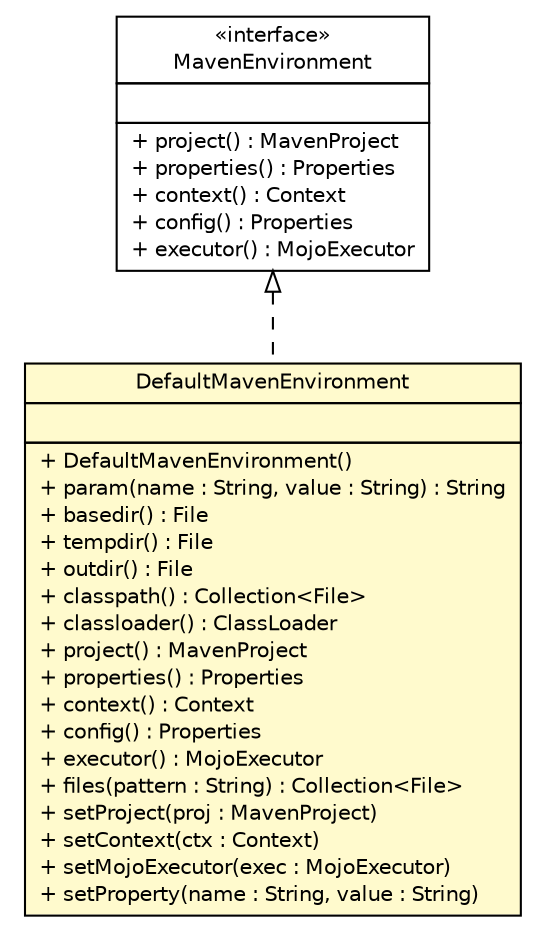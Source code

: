 #!/usr/local/bin/dot
#
# Class diagram 
# Generated by UMLGraph version 5.1 (http://www.umlgraph.org/)
#

digraph G {
	edge [fontname="Helvetica",fontsize=10,labelfontname="Helvetica",labelfontsize=10];
	node [fontname="Helvetica",fontsize=10,shape=plaintext];
	nodesep=0.25;
	ranksep=0.5;
	// com.qulice.maven.DefaultMavenEnvironment
	c11 [label=<<table title="com.qulice.maven.DefaultMavenEnvironment" border="0" cellborder="1" cellspacing="0" cellpadding="2" port="p" bgcolor="lemonChiffon" href="./DefaultMavenEnvironment.html">
		<tr><td><table border="0" cellspacing="0" cellpadding="1">
<tr><td align="center" balign="center"> DefaultMavenEnvironment </td></tr>
		</table></td></tr>
		<tr><td><table border="0" cellspacing="0" cellpadding="1">
<tr><td align="left" balign="left">  </td></tr>
		</table></td></tr>
		<tr><td><table border="0" cellspacing="0" cellpadding="1">
<tr><td align="left" balign="left"> + DefaultMavenEnvironment() </td></tr>
<tr><td align="left" balign="left"> + param(name : String, value : String) : String </td></tr>
<tr><td align="left" balign="left"> + basedir() : File </td></tr>
<tr><td align="left" balign="left"> + tempdir() : File </td></tr>
<tr><td align="left" balign="left"> + outdir() : File </td></tr>
<tr><td align="left" balign="left"> + classpath() : Collection&lt;File&gt; </td></tr>
<tr><td align="left" balign="left"> + classloader() : ClassLoader </td></tr>
<tr><td align="left" balign="left"> + project() : MavenProject </td></tr>
<tr><td align="left" balign="left"> + properties() : Properties </td></tr>
<tr><td align="left" balign="left"> + context() : Context </td></tr>
<tr><td align="left" balign="left"> + config() : Properties </td></tr>
<tr><td align="left" balign="left"> + executor() : MojoExecutor </td></tr>
<tr><td align="left" balign="left"> + files(pattern : String) : Collection&lt;File&gt; </td></tr>
<tr><td align="left" balign="left"> + setProject(proj : MavenProject) </td></tr>
<tr><td align="left" balign="left"> + setContext(ctx : Context) </td></tr>
<tr><td align="left" balign="left"> + setMojoExecutor(exec : MojoExecutor) </td></tr>
<tr><td align="left" balign="left"> + setProperty(name : String, value : String) </td></tr>
		</table></td></tr>
		</table>>, fontname="Helvetica", fontcolor="black", fontsize=10.0];
	//com.qulice.maven.DefaultMavenEnvironment implements com.qulice.maven.MavenEnvironment
	c28:p -> c11:p [dir=back,arrowtail=empty,style=dashed];
	// com.qulice.maven.MavenEnvironment
	c28 [label=<<table title="com.qulice.maven.MavenEnvironment" border="0" cellborder="1" cellspacing="0" cellpadding="2" port="p" href="http://java.sun.com/j2se/1.4.2/docs/api/com/qulice/maven/MavenEnvironment.html">
		<tr><td><table border="0" cellspacing="0" cellpadding="1">
<tr><td align="center" balign="center"> &#171;interface&#187; </td></tr>
<tr><td align="center" balign="center"> MavenEnvironment </td></tr>
		</table></td></tr>
		<tr><td><table border="0" cellspacing="0" cellpadding="1">
<tr><td align="left" balign="left">  </td></tr>
		</table></td></tr>
		<tr><td><table border="0" cellspacing="0" cellpadding="1">
<tr><td align="left" balign="left"> + project() : MavenProject </td></tr>
<tr><td align="left" balign="left"> + properties() : Properties </td></tr>
<tr><td align="left" balign="left"> + context() : Context </td></tr>
<tr><td align="left" balign="left"> + config() : Properties </td></tr>
<tr><td align="left" balign="left"> + executor() : MojoExecutor </td></tr>
		</table></td></tr>
		</table>>, fontname="Helvetica", fontcolor="black", fontsize=10.0];
}

